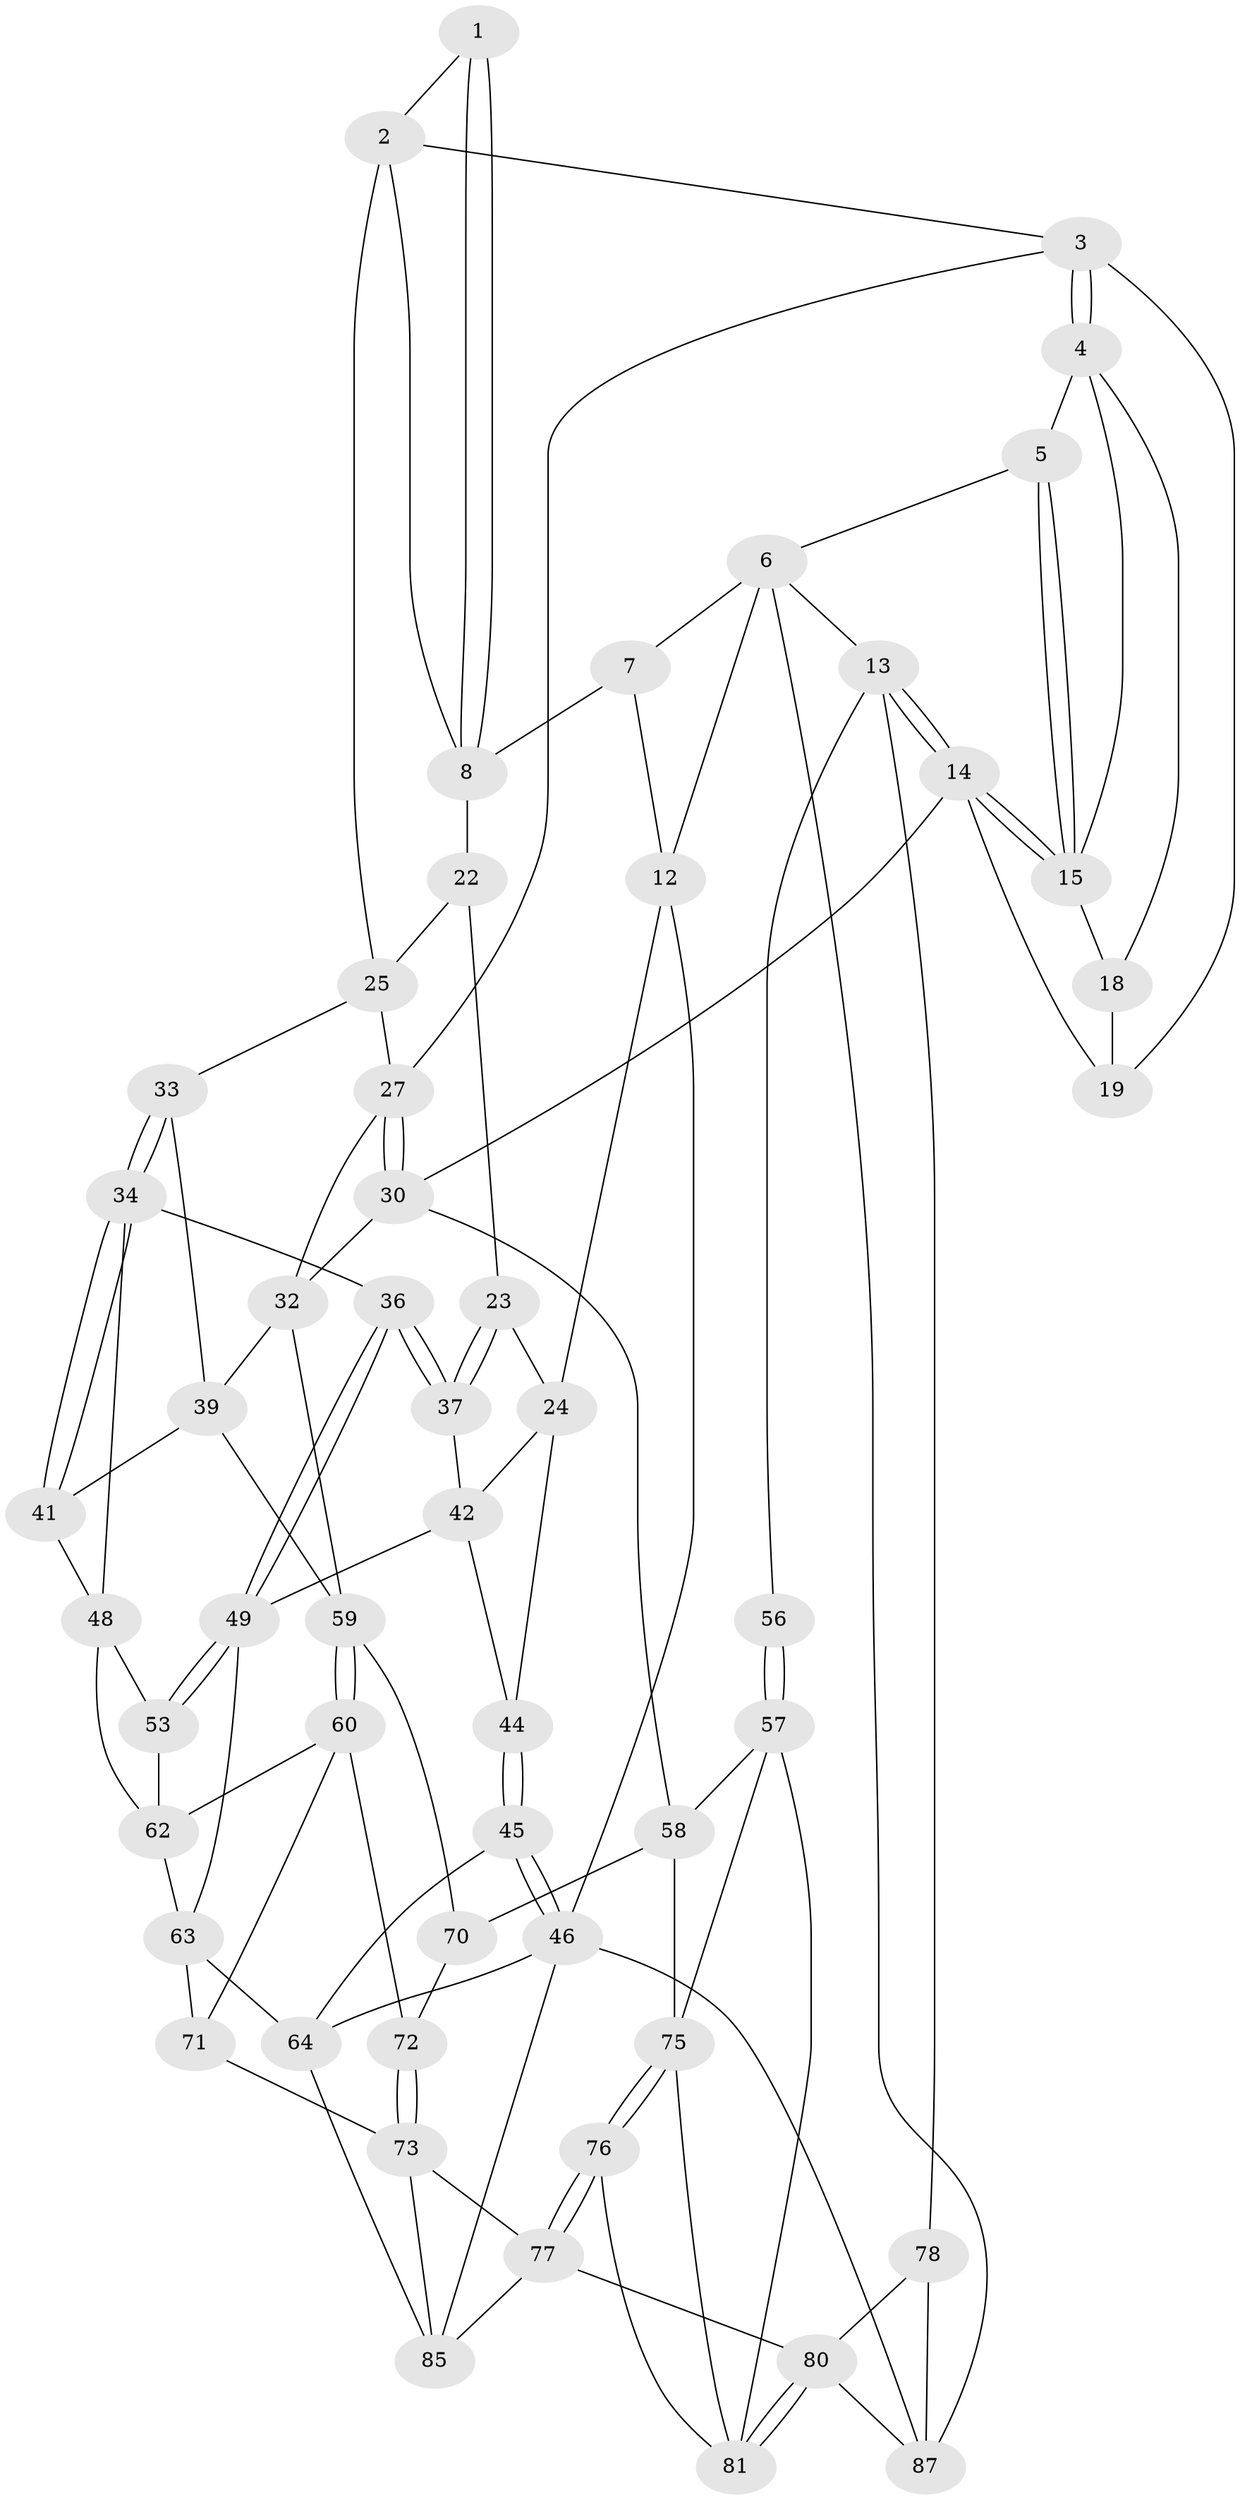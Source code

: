// Generated by graph-tools (version 1.1) at 2025/52/02/27/25 19:52:37]
// undirected, 54 vertices, 118 edges
graph export_dot {
graph [start="1"]
  node [color=gray90,style=filled];
  1 [pos="+0.5258559161286913+0.04035197919130357"];
  2 [pos="+0.6534104617432381+0.12771783145747154",super="+21"];
  3 [pos="+0.6890446032471593+0.12378392470193697",super="+20"];
  4 [pos="+0.7801182072584817+0.01388887098614823",super="+17"];
  5 [pos="+0.829565577994002+0"];
  6 [pos="+0.8491833279843897+0",super="+11"];
  7 [pos="+0.4542736954628176+0",super="+10"];
  8 [pos="+0.5093809826148055+0.15687384168070942",super="+9"];
  12 [pos="+0+0"];
  13 [pos="+1+0.42684983859727477",super="+55"];
  14 [pos="+1+0.41905242815847166",super="+29"];
  15 [pos="+1+0.2813407062621248",super="+16"];
  18 [pos="+0.8317957444663442+0.20108236289589512"];
  19 [pos="+0.8176388670382806+0.2645496391812726"];
  22 [pos="+0.3344646111090134+0.26511321563182705"];
  23 [pos="+0.310360569352416+0.27904509904140357"];
  24 [pos="+0+0",super="+43"];
  25 [pos="+0.5131844238288319+0.3335426485351683",super="+26"];
  27 [pos="+0.6784530727582581+0.2746150712553798",super="+28"];
  30 [pos="+0.85098076835835+0.45043464763428737",super="+31"];
  32 [pos="+0.7343333021525137+0.521446579727801",super="+38"];
  33 [pos="+0.50699350052807+0.3669598565229238"];
  34 [pos="+0.43211987245750055+0.45440651408392035",super="+35"];
  36 [pos="+0.2560689148281796+0.45924035180807066"];
  37 [pos="+0.23071247897949423+0.4112522645277348"];
  39 [pos="+0.5565814204222306+0.42891955751893135",super="+40"];
  41 [pos="+0.47335672126404976+0.5578815617384788"];
  42 [pos="+0.0757597313579577+0.37238448818874104",super="+51"];
  44 [pos="+0+0.5095799819281706",super="+54"];
  45 [pos="+0+0.7170583015840847",super="+65"];
  46 [pos="+0+0.775386887421826",super="+47"];
  48 [pos="+0.39234445172640486+0.5854765604353172",super="+52"];
  49 [pos="+0.24789796843284706+0.5182203590821444",super="+50"];
  53 [pos="+0.29273806180944933+0.5685541504908789"];
  56 [pos="+0.8767342927194406+0.7135649677488533"];
  57 [pos="+0.8672754181214716+0.7142636053532372",super="+82"];
  58 [pos="+0.8474755550844457+0.7040467188898034",super="+69"];
  59 [pos="+0.5226750202080453+0.6029253905884051",super="+68"];
  60 [pos="+0.44048036998943024+0.7041013347486293",super="+61"];
  62 [pos="+0.3923697596896147+0.6065873834967832",super="+66"];
  63 [pos="+0.1812496281943922+0.7209786818649594",super="+67"];
  64 [pos="+0.17082059020946536+0.7219961655279794",super="+84"];
  70 [pos="+0.6465013678255779+0.6823971250194013"];
  71 [pos="+0.33656804597254303+0.7888912363078521"];
  72 [pos="+0.5388986247265729+0.7480572942162599"];
  73 [pos="+0.5410254011093584+0.8804487360635118",super="+74"];
  75 [pos="+0.6902348593481424+0.7974657301736402",super="+83"];
  76 [pos="+0.6342856688468311+0.900624338112009"];
  77 [pos="+0.6283394227165722+0.9090596126830081",super="+90"];
  78 [pos="+0.9072685550454187+0.7536640486484282",super="+79"];
  80 [pos="+0.9651995218502167+1",super="+89"];
  81 [pos="+0.9033191814296699+0.9475753533651042",super="+88"];
  85 [pos="+0.1975971583012755+1",super="+86"];
  87 [pos="+1+1"];
  1 -- 2;
  1 -- 8;
  1 -- 8;
  2 -- 3;
  2 -- 8;
  2 -- 25;
  3 -- 4;
  3 -- 4;
  3 -- 19;
  3 -- 27;
  4 -- 5;
  4 -- 18;
  4 -- 15;
  5 -- 6;
  5 -- 15;
  5 -- 15;
  6 -- 7;
  6 -- 12;
  6 -- 13;
  6 -- 87;
  7 -- 8;
  7 -- 12;
  8 -- 22;
  12 -- 24;
  12 -- 46;
  13 -- 14;
  13 -- 14;
  13 -- 56;
  13 -- 78;
  14 -- 15;
  14 -- 15;
  14 -- 19;
  14 -- 30;
  15 -- 18;
  18 -- 19;
  22 -- 23;
  22 -- 25;
  23 -- 24;
  23 -- 37;
  23 -- 37;
  24 -- 42;
  24 -- 44;
  25 -- 27;
  25 -- 33;
  27 -- 30;
  27 -- 30;
  27 -- 32;
  30 -- 32;
  30 -- 58;
  32 -- 59;
  32 -- 39;
  33 -- 34;
  33 -- 34;
  33 -- 39;
  34 -- 41;
  34 -- 41;
  34 -- 48;
  34 -- 36;
  36 -- 37;
  36 -- 37;
  36 -- 49;
  36 -- 49;
  37 -- 42;
  39 -- 41;
  39 -- 59;
  41 -- 48;
  42 -- 49;
  42 -- 44;
  44 -- 45 [weight=2];
  44 -- 45;
  45 -- 46;
  45 -- 46;
  45 -- 64;
  46 -- 64;
  46 -- 85;
  46 -- 87;
  48 -- 53;
  48 -- 62;
  49 -- 53;
  49 -- 53;
  49 -- 63;
  53 -- 62;
  56 -- 57;
  56 -- 57;
  57 -- 58;
  57 -- 81;
  57 -- 75;
  58 -- 75;
  58 -- 70;
  59 -- 60;
  59 -- 60;
  59 -- 70;
  60 -- 72;
  60 -- 62;
  60 -- 71;
  62 -- 63;
  63 -- 64;
  63 -- 71;
  64 -- 85;
  70 -- 72;
  71 -- 73;
  72 -- 73;
  72 -- 73;
  73 -- 77;
  73 -- 85;
  75 -- 76;
  75 -- 76;
  75 -- 81;
  76 -- 77;
  76 -- 77;
  76 -- 81;
  77 -- 80;
  77 -- 85;
  78 -- 80;
  78 -- 87;
  80 -- 81;
  80 -- 81;
  80 -- 87;
}

